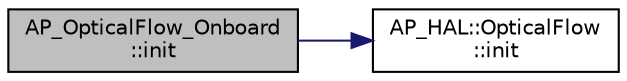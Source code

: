 digraph "AP_OpticalFlow_Onboard::init"
{
 // INTERACTIVE_SVG=YES
  edge [fontname="Helvetica",fontsize="10",labelfontname="Helvetica",labelfontsize="10"];
  node [fontname="Helvetica",fontsize="10",shape=record];
  rankdir="LR";
  Node1 [label="AP_OpticalFlow_Onboard\l::init",height=0.2,width=0.4,color="black", fillcolor="grey75", style="filled", fontcolor="black"];
  Node1 -> Node2 [color="midnightblue",fontsize="10",style="solid",fontname="Helvetica"];
  Node2 [label="AP_HAL::OpticalFlow\l::init",height=0.2,width=0.4,color="black", fillcolor="white", style="filled",URL="$classAP__HAL_1_1OpticalFlow.html#a21c19a5d06ac4b383dfc2da0f1ffa4c9"];
}
